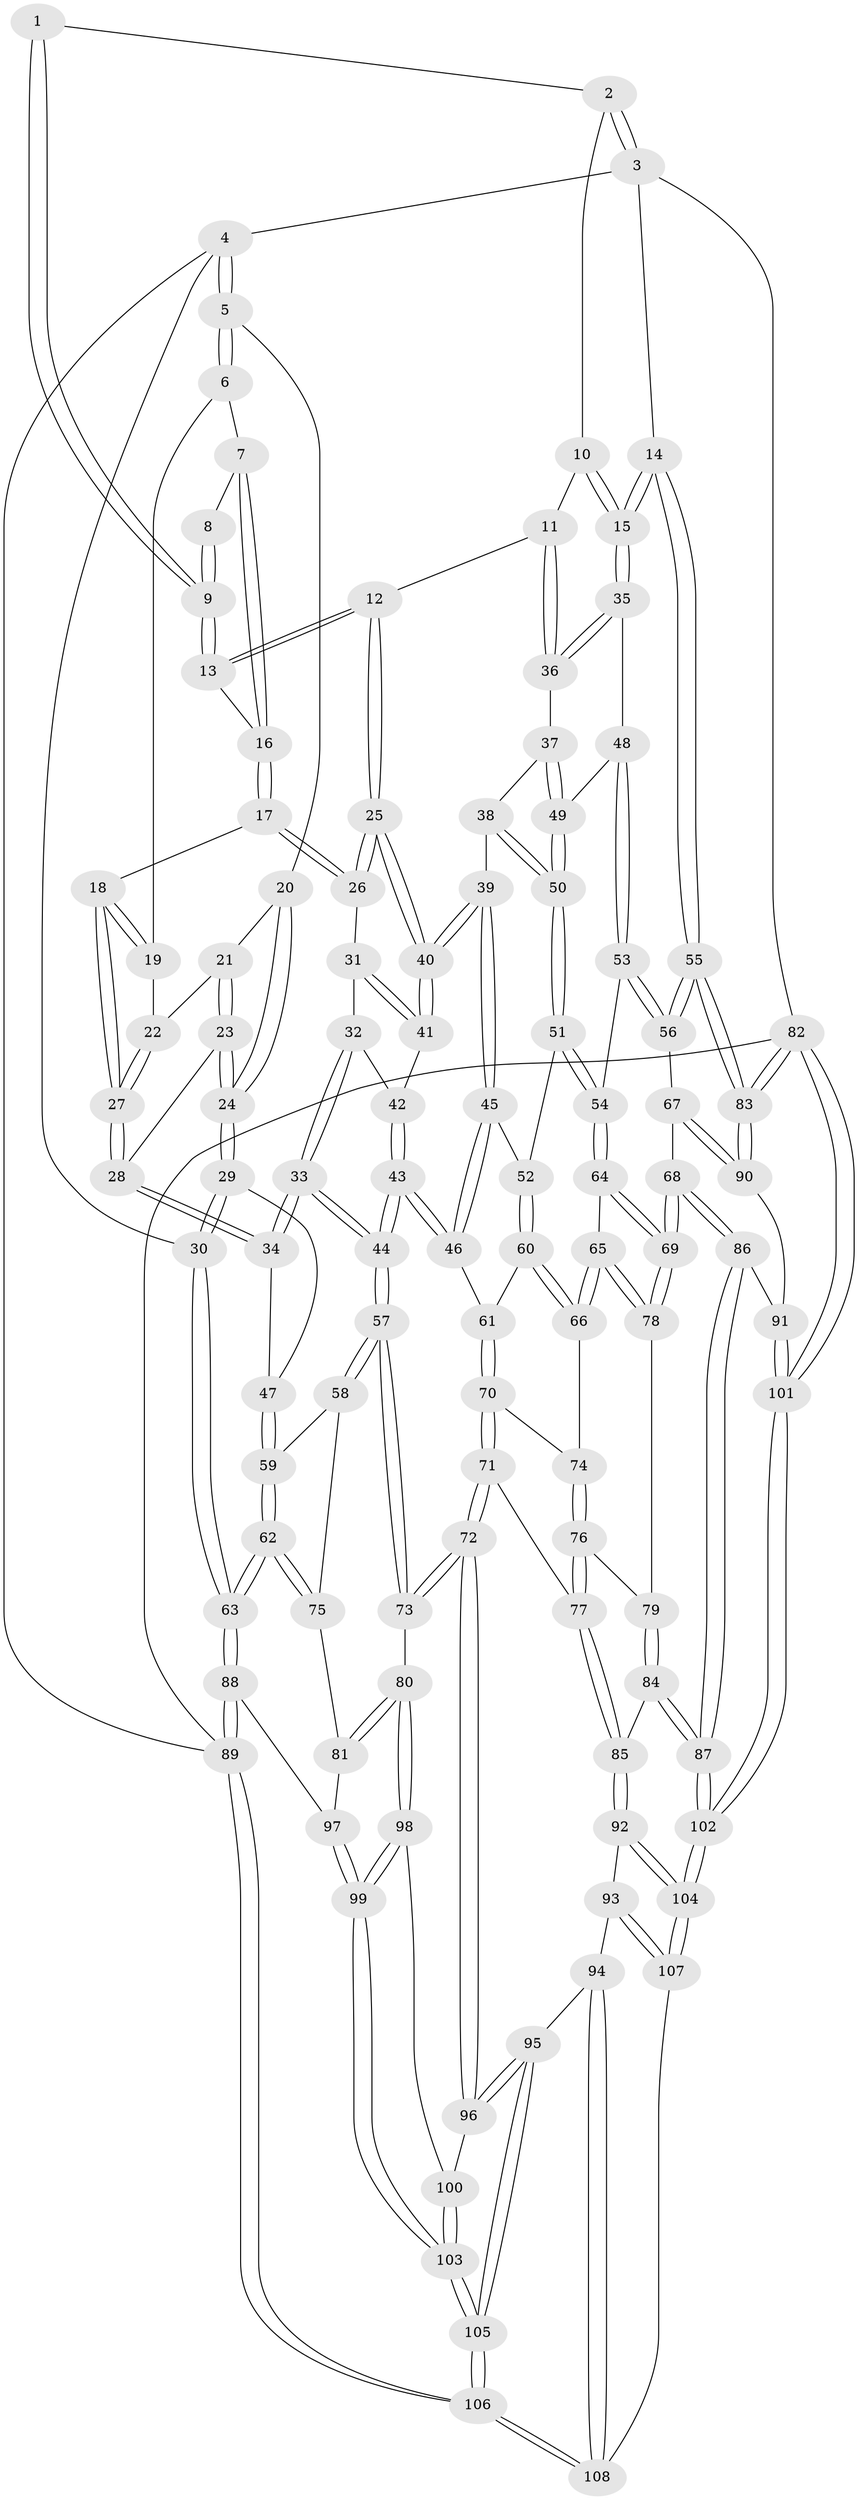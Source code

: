 // coarse degree distribution, {4: 0.40625, 6: 0.09375, 5: 0.34375, 3: 0.15625}
// Generated by graph-tools (version 1.1) at 2025/24/03/03/25 07:24:32]
// undirected, 108 vertices, 267 edges
graph export_dot {
graph [start="1"]
  node [color=gray90,style=filled];
  1 [pos="+0.6775127676298743+0"];
  2 [pos="+0.8034377453276648+0"];
  3 [pos="+1+0"];
  4 [pos="+0+0"];
  5 [pos="+0+0"];
  6 [pos="+0.33947165491242015+0"];
  7 [pos="+0.3517408537151633+0"];
  8 [pos="+0.4935915099045621+0"];
  9 [pos="+0.6181578670349154+0.08203431816005428"];
  10 [pos="+0.7402402064697404+0.004450486968887222"];
  11 [pos="+0.6949964094080225+0.15056094787871732"];
  12 [pos="+0.6701852211136334+0.1552664978469043"];
  13 [pos="+0.6257587724832275+0.11717812596793924"];
  14 [pos="+1+0.229793117952508"];
  15 [pos="+1+0.23805282170561856"];
  16 [pos="+0.5298549267536041+0.08428045917762748"];
  17 [pos="+0.4252660941160037+0.1862845719667598"];
  18 [pos="+0.4027184084630369+0.18074677646830603"];
  19 [pos="+0.3297768761377102+0"];
  20 [pos="+0.06191749120929282+0.07746757277032183"];
  21 [pos="+0.13374489641252438+0.13319644876217054"];
  22 [pos="+0.21227347758969162+0.1331157452518632"];
  23 [pos="+0.09441146310198573+0.23083271266662928"];
  24 [pos="+0.0017512525987200844+0.29555406643365073"];
  25 [pos="+0.6067375516010765+0.2305577694792976"];
  26 [pos="+0.4645661553233139+0.2172661318190079"];
  27 [pos="+0.2808820445793643+0.26210641885997255"];
  28 [pos="+0.27624967510848614+0.2773945830080687"];
  29 [pos="+0+0.3812489616969975"];
  30 [pos="+0+0.38921753942750176"];
  31 [pos="+0.463249432727273+0.24660307141681856"];
  32 [pos="+0.4428779554357467+0.31501106148149954"];
  33 [pos="+0.2855466251205619+0.4263197585495426"];
  34 [pos="+0.2714864753267329+0.4118674701912896"];
  35 [pos="+1+0.2476859816962244"];
  36 [pos="+0.794229128735143+0.1997940691439005"];
  37 [pos="+0.7030391853922573+0.38393617424933835"];
  38 [pos="+0.6964124560664731+0.38588270319417717"];
  39 [pos="+0.6164595144288822+0.3853359138343129"];
  40 [pos="+0.60131844806554+0.3546640925284473"];
  41 [pos="+0.5231442612822749+0.3477464356469911"];
  42 [pos="+0.5082240747881984+0.3506024215376824"];
  43 [pos="+0.332502309659632+0.49849572576887996"];
  44 [pos="+0.33130044067617054+0.4983600103761842"];
  45 [pos="+0.5963912638756496+0.44120834941773246"];
  46 [pos="+0.41990840296090015+0.5232748090937952"];
  47 [pos="+0.032626867017564565+0.41704922850713144"];
  48 [pos="+0.8949427716479634+0.3895961127178728"];
  49 [pos="+0.7910977512008012+0.4037872535343286"];
  50 [pos="+0.7424052053361702+0.5293504572709027"];
  51 [pos="+0.7418195188211495+0.5493728731505085"];
  52 [pos="+0.646056335865408+0.5331654828056444"];
  53 [pos="+0.8342895571049204+0.541235116081435"];
  54 [pos="+0.7425240025741942+0.5499749763286202"];
  55 [pos="+1+0.5269338955814444"];
  56 [pos="+0.9087960739317013+0.6283377358010629"];
  57 [pos="+0.27072592530107914+0.6397082126991467"];
  58 [pos="+0.10994319239101116+0.6094396236973995"];
  59 [pos="+0.09357977194416624+0.5781371104250191"];
  60 [pos="+0.6054592946869772+0.5996126819746462"];
  61 [pos="+0.4315986304650939+0.5363731050395208"];
  62 [pos="+0+0.6588704728611763"];
  63 [pos="+0+0.6624402378971438"];
  64 [pos="+0.7401793150740524+0.5936325973063393"];
  65 [pos="+0.6106835872278831+0.6361893841420706"];
  66 [pos="+0.607182357149917+0.6262102927167206"];
  67 [pos="+0.9059712835830352+0.6339184117361562"];
  68 [pos="+0.7534982232457873+0.6780934028299638"];
  69 [pos="+0.7423815954139128+0.658404994049205"];
  70 [pos="+0.45961584151328394+0.5983037896940094"];
  71 [pos="+0.45209948149505524+0.6776050977747081"];
  72 [pos="+0.3564912472155634+0.7867422700110337"];
  73 [pos="+0.2717555477205797+0.6897741340062395"];
  74 [pos="+0.5051376328944648+0.6418291695376994"];
  75 [pos="+0.06271532289507156+0.6603372077470425"];
  76 [pos="+0.5193070134565448+0.6830540184083311"];
  77 [pos="+0.5103579888324039+0.7148418095707167"];
  78 [pos="+0.6145248425182328+0.6510866320843848"];
  79 [pos="+0.6123661105250157+0.6593261017932162"];
  80 [pos="+0.1497140837230865+0.7749663429053143"];
  81 [pos="+0.11007978570809916+0.7538231296489216"];
  82 [pos="+1+1"];
  83 [pos="+1+0.9143949556179524"];
  84 [pos="+0.6208243860557353+0.8037213347765074"];
  85 [pos="+0.5219421379346239+0.8205046591267275"];
  86 [pos="+0.7441824370701648+0.7762414267449452"];
  87 [pos="+0.6813073984440067+0.8242146242991097"];
  88 [pos="+0+0.6963763128124416"];
  89 [pos="+0+1"];
  90 [pos="+0.9042039387010292+0.7772756739269617"];
  91 [pos="+0.8773433996382087+0.792094702079763"];
  92 [pos="+0.49499177182788856+0.8363659354448154"];
  93 [pos="+0.43675483233814444+0.8558646632486522"];
  94 [pos="+0.39954456144377487+0.859303086073615"];
  95 [pos="+0.3956859340261352+0.8559257760006757"];
  96 [pos="+0.39527068275052596+0.8554954837883562"];
  97 [pos="+0+0.7668231441719938"];
  98 [pos="+0.14279555790395218+0.8153609483618237"];
  99 [pos="+0.1030492662523425+0.9277447717498304"];
  100 [pos="+0.2760373352220325+0.8720413826640164"];
  101 [pos="+0.8220414962587653+1"];
  102 [pos="+0.8065288867019209+1"];
  103 [pos="+0.09983243360406284+0.9500682431383506"];
  104 [pos="+0.8027455533631406+1"];
  105 [pos="+0.07496033574560204+1"];
  106 [pos="+0+1"];
  107 [pos="+0.7062567744996028+1"];
  108 [pos="+0.307981150498786+1"];
  1 -- 2;
  1 -- 9;
  1 -- 9;
  2 -- 3;
  2 -- 3;
  2 -- 10;
  3 -- 4;
  3 -- 14;
  3 -- 82;
  4 -- 5;
  4 -- 5;
  4 -- 30;
  4 -- 89;
  5 -- 6;
  5 -- 6;
  5 -- 20;
  6 -- 7;
  6 -- 19;
  7 -- 8;
  7 -- 16;
  7 -- 16;
  8 -- 9;
  8 -- 9;
  9 -- 13;
  9 -- 13;
  10 -- 11;
  10 -- 15;
  10 -- 15;
  11 -- 12;
  11 -- 36;
  11 -- 36;
  12 -- 13;
  12 -- 13;
  12 -- 25;
  12 -- 25;
  13 -- 16;
  14 -- 15;
  14 -- 15;
  14 -- 55;
  14 -- 55;
  15 -- 35;
  15 -- 35;
  16 -- 17;
  16 -- 17;
  17 -- 18;
  17 -- 26;
  17 -- 26;
  18 -- 19;
  18 -- 19;
  18 -- 27;
  18 -- 27;
  19 -- 22;
  20 -- 21;
  20 -- 24;
  20 -- 24;
  21 -- 22;
  21 -- 23;
  21 -- 23;
  22 -- 27;
  22 -- 27;
  23 -- 24;
  23 -- 24;
  23 -- 28;
  24 -- 29;
  24 -- 29;
  25 -- 26;
  25 -- 26;
  25 -- 40;
  25 -- 40;
  26 -- 31;
  27 -- 28;
  27 -- 28;
  28 -- 34;
  28 -- 34;
  29 -- 30;
  29 -- 30;
  29 -- 47;
  30 -- 63;
  30 -- 63;
  31 -- 32;
  31 -- 41;
  31 -- 41;
  32 -- 33;
  32 -- 33;
  32 -- 42;
  33 -- 34;
  33 -- 34;
  33 -- 44;
  33 -- 44;
  34 -- 47;
  35 -- 36;
  35 -- 36;
  35 -- 48;
  36 -- 37;
  37 -- 38;
  37 -- 49;
  37 -- 49;
  38 -- 39;
  38 -- 50;
  38 -- 50;
  39 -- 40;
  39 -- 40;
  39 -- 45;
  39 -- 45;
  40 -- 41;
  40 -- 41;
  41 -- 42;
  42 -- 43;
  42 -- 43;
  43 -- 44;
  43 -- 44;
  43 -- 46;
  43 -- 46;
  44 -- 57;
  44 -- 57;
  45 -- 46;
  45 -- 46;
  45 -- 52;
  46 -- 61;
  47 -- 59;
  47 -- 59;
  48 -- 49;
  48 -- 53;
  48 -- 53;
  49 -- 50;
  49 -- 50;
  50 -- 51;
  50 -- 51;
  51 -- 52;
  51 -- 54;
  51 -- 54;
  52 -- 60;
  52 -- 60;
  53 -- 54;
  53 -- 56;
  53 -- 56;
  54 -- 64;
  54 -- 64;
  55 -- 56;
  55 -- 56;
  55 -- 83;
  55 -- 83;
  56 -- 67;
  57 -- 58;
  57 -- 58;
  57 -- 73;
  57 -- 73;
  58 -- 59;
  58 -- 75;
  59 -- 62;
  59 -- 62;
  60 -- 61;
  60 -- 66;
  60 -- 66;
  61 -- 70;
  61 -- 70;
  62 -- 63;
  62 -- 63;
  62 -- 75;
  62 -- 75;
  63 -- 88;
  63 -- 88;
  64 -- 65;
  64 -- 69;
  64 -- 69;
  65 -- 66;
  65 -- 66;
  65 -- 78;
  65 -- 78;
  66 -- 74;
  67 -- 68;
  67 -- 90;
  67 -- 90;
  68 -- 69;
  68 -- 69;
  68 -- 86;
  68 -- 86;
  69 -- 78;
  69 -- 78;
  70 -- 71;
  70 -- 71;
  70 -- 74;
  71 -- 72;
  71 -- 72;
  71 -- 77;
  72 -- 73;
  72 -- 73;
  72 -- 96;
  72 -- 96;
  73 -- 80;
  74 -- 76;
  74 -- 76;
  75 -- 81;
  76 -- 77;
  76 -- 77;
  76 -- 79;
  77 -- 85;
  77 -- 85;
  78 -- 79;
  79 -- 84;
  79 -- 84;
  80 -- 81;
  80 -- 81;
  80 -- 98;
  80 -- 98;
  81 -- 97;
  82 -- 83;
  82 -- 83;
  82 -- 101;
  82 -- 101;
  82 -- 89;
  83 -- 90;
  83 -- 90;
  84 -- 85;
  84 -- 87;
  84 -- 87;
  85 -- 92;
  85 -- 92;
  86 -- 87;
  86 -- 87;
  86 -- 91;
  87 -- 102;
  87 -- 102;
  88 -- 89;
  88 -- 89;
  88 -- 97;
  89 -- 106;
  89 -- 106;
  90 -- 91;
  91 -- 101;
  91 -- 101;
  92 -- 93;
  92 -- 104;
  92 -- 104;
  93 -- 94;
  93 -- 107;
  93 -- 107;
  94 -- 95;
  94 -- 108;
  94 -- 108;
  95 -- 96;
  95 -- 96;
  95 -- 105;
  95 -- 105;
  96 -- 100;
  97 -- 99;
  97 -- 99;
  98 -- 99;
  98 -- 99;
  98 -- 100;
  99 -- 103;
  99 -- 103;
  100 -- 103;
  100 -- 103;
  101 -- 102;
  101 -- 102;
  102 -- 104;
  102 -- 104;
  103 -- 105;
  103 -- 105;
  104 -- 107;
  104 -- 107;
  105 -- 106;
  105 -- 106;
  106 -- 108;
  106 -- 108;
  107 -- 108;
}

